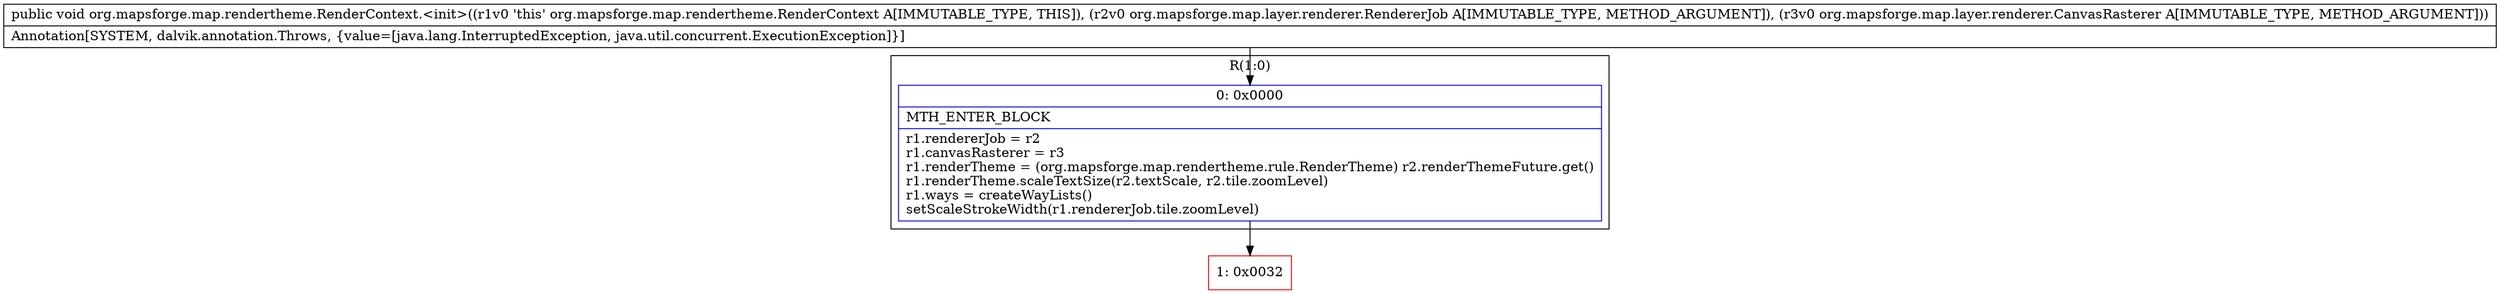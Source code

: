 digraph "CFG fororg.mapsforge.map.rendertheme.RenderContext.\<init\>(Lorg\/mapsforge\/map\/layer\/renderer\/RendererJob;Lorg\/mapsforge\/map\/layer\/renderer\/CanvasRasterer;)V" {
subgraph cluster_Region_1789368912 {
label = "R(1:0)";
node [shape=record,color=blue];
Node_0 [shape=record,label="{0\:\ 0x0000|MTH_ENTER_BLOCK\l|r1.rendererJob = r2\lr1.canvasRasterer = r3\lr1.renderTheme = (org.mapsforge.map.rendertheme.rule.RenderTheme) r2.renderThemeFuture.get()\lr1.renderTheme.scaleTextSize(r2.textScale, r2.tile.zoomLevel)\lr1.ways = createWayLists()\lsetScaleStrokeWidth(r1.rendererJob.tile.zoomLevel)\l}"];
}
Node_1 [shape=record,color=red,label="{1\:\ 0x0032}"];
MethodNode[shape=record,label="{public void org.mapsforge.map.rendertheme.RenderContext.\<init\>((r1v0 'this' org.mapsforge.map.rendertheme.RenderContext A[IMMUTABLE_TYPE, THIS]), (r2v0 org.mapsforge.map.layer.renderer.RendererJob A[IMMUTABLE_TYPE, METHOD_ARGUMENT]), (r3v0 org.mapsforge.map.layer.renderer.CanvasRasterer A[IMMUTABLE_TYPE, METHOD_ARGUMENT]))  | Annotation[SYSTEM, dalvik.annotation.Throws, \{value=[java.lang.InterruptedException, java.util.concurrent.ExecutionException]\}]\l}"];
MethodNode -> Node_0;
Node_0 -> Node_1;
}

